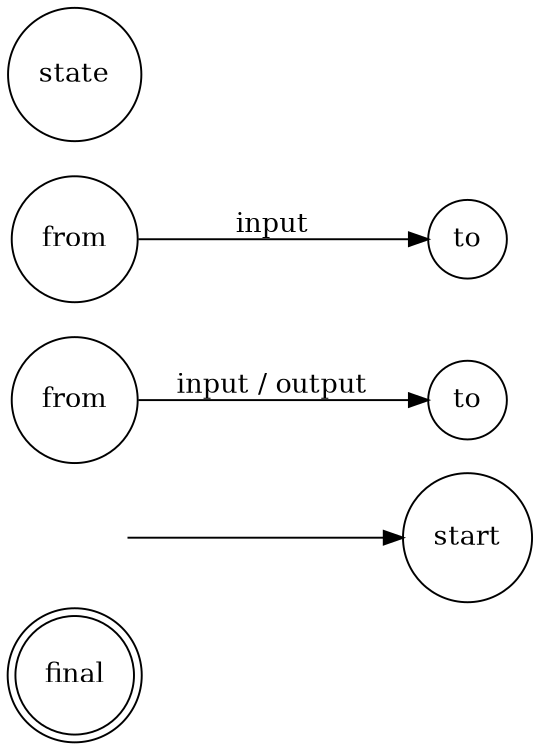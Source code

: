 # dot state-machine-legend.gv -T svg > state-machine-legend.svg
digraph finite_state_machine {
	rankdir=LR;
	size="8,5"
	node [shape = doublecircle]; "final";
	node [shape = none]; " ";
	node [shape = circle];
  A -> B [ label = "input / output" ];
  X -> Y [ label = "input" ];
  " " -> "start";
  "state";
  A [label="from"];
  B [label="to"];
  X [label="from"];
  Y [label="to"];
}
